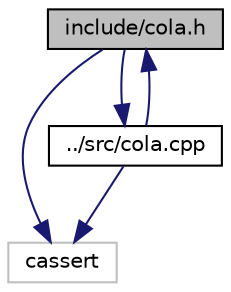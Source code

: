 digraph "include/cola.h"
{
  edge [fontname="Helvetica",fontsize="10",labelfontname="Helvetica",labelfontsize="10"];
  node [fontname="Helvetica",fontsize="10",shape=record];
  Node0 [label="include/cola.h",height=0.2,width=0.4,color="black", fillcolor="grey75", style="filled", fontcolor="black"];
  Node0 -> Node1 [color="midnightblue",fontsize="10",style="solid",fontname="Helvetica"];
  Node1 [label="cassert",height=0.2,width=0.4,color="grey75", fillcolor="white", style="filled"];
  Node0 -> Node2 [color="midnightblue",fontsize="10",style="solid",fontname="Helvetica"];
  Node2 [label="../src/cola.cpp",height=0.2,width=0.4,color="black", fillcolor="white", style="filled",URL="$cola_8cpp.html",tooltip="Implementación del TDA Cola. "];
  Node2 -> Node1 [color="midnightblue",fontsize="10",style="solid",fontname="Helvetica"];
  Node2 -> Node0 [color="midnightblue",fontsize="10",style="solid",fontname="Helvetica"];
}
